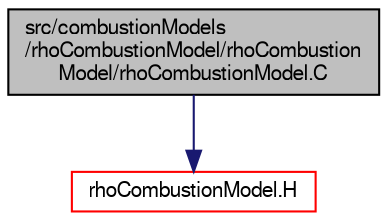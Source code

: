 digraph "src/combustionModels/rhoCombustionModel/rhoCombustionModel/rhoCombustionModel.C"
{
  bgcolor="transparent";
  edge [fontname="FreeSans",fontsize="10",labelfontname="FreeSans",labelfontsize="10"];
  node [fontname="FreeSans",fontsize="10",shape=record];
  Node0 [label="src/combustionModels\l/rhoCombustionModel/rhoCombustion\lModel/rhoCombustionModel.C",height=0.2,width=0.4,color="black", fillcolor="grey75", style="filled", fontcolor="black"];
  Node0 -> Node1 [color="midnightblue",fontsize="10",style="solid",fontname="FreeSans"];
  Node1 [label="rhoCombustionModel.H",height=0.2,width=0.4,color="red",URL="$a00119.html"];
}
